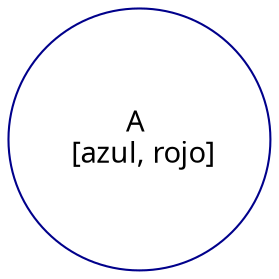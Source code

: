 graph graphname {
	node [shape=circle fontname=monokai color=blue4];
	rankdir="LR";
	A[label = "A \n [azul, rojo]"];
}